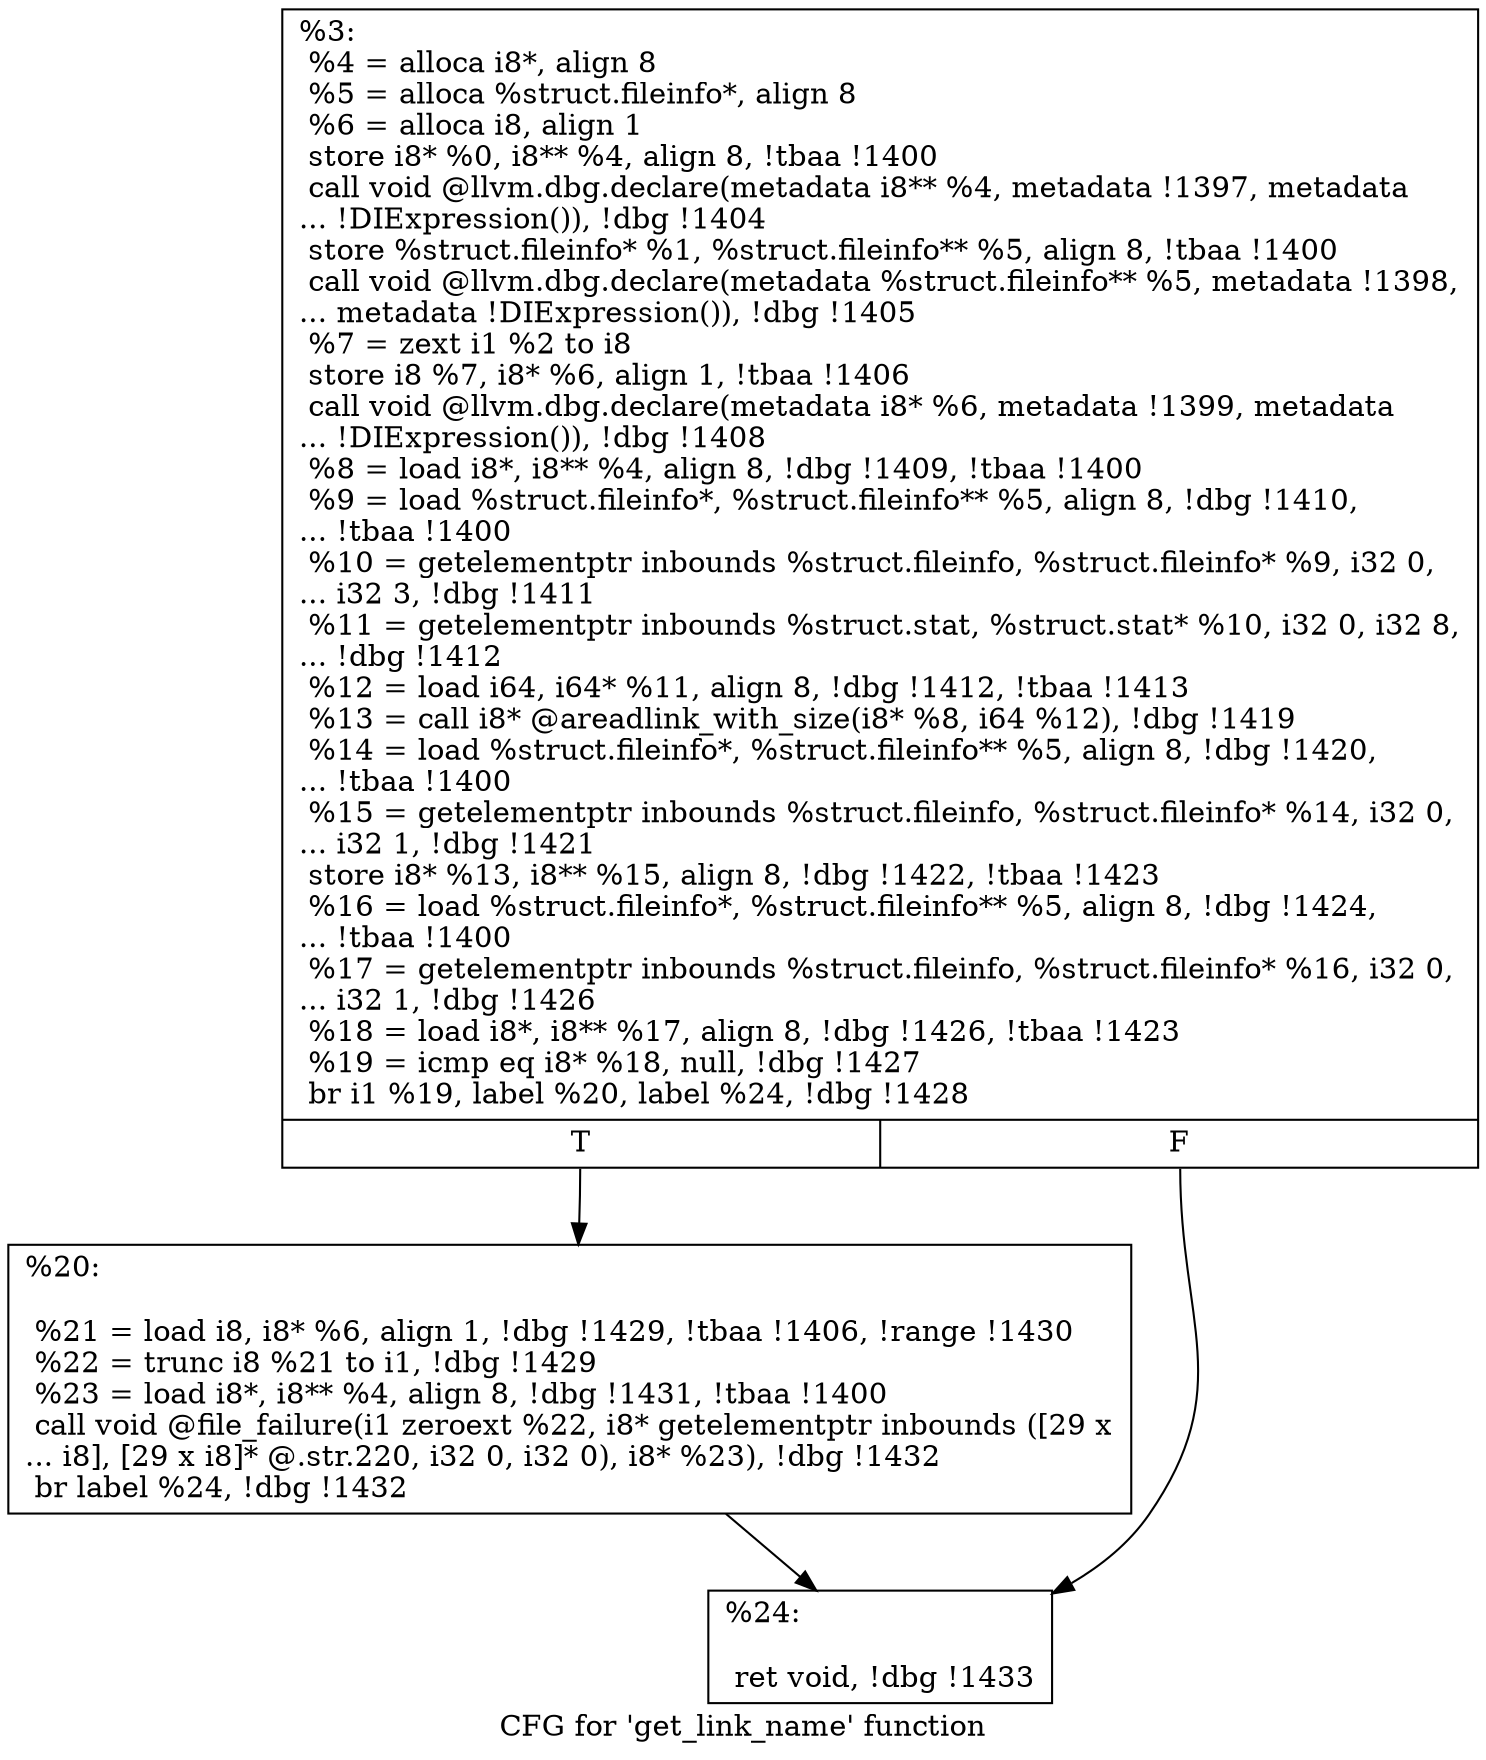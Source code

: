 digraph "CFG for 'get_link_name' function" {
	label="CFG for 'get_link_name' function";

	Node0x22e9ba0 [shape=record,label="{%3:\l  %4 = alloca i8*, align 8\l  %5 = alloca %struct.fileinfo*, align 8\l  %6 = alloca i8, align 1\l  store i8* %0, i8** %4, align 8, !tbaa !1400\l  call void @llvm.dbg.declare(metadata i8** %4, metadata !1397, metadata\l... !DIExpression()), !dbg !1404\l  store %struct.fileinfo* %1, %struct.fileinfo** %5, align 8, !tbaa !1400\l  call void @llvm.dbg.declare(metadata %struct.fileinfo** %5, metadata !1398,\l... metadata !DIExpression()), !dbg !1405\l  %7 = zext i1 %2 to i8\l  store i8 %7, i8* %6, align 1, !tbaa !1406\l  call void @llvm.dbg.declare(metadata i8* %6, metadata !1399, metadata\l... !DIExpression()), !dbg !1408\l  %8 = load i8*, i8** %4, align 8, !dbg !1409, !tbaa !1400\l  %9 = load %struct.fileinfo*, %struct.fileinfo** %5, align 8, !dbg !1410,\l... !tbaa !1400\l  %10 = getelementptr inbounds %struct.fileinfo, %struct.fileinfo* %9, i32 0,\l... i32 3, !dbg !1411\l  %11 = getelementptr inbounds %struct.stat, %struct.stat* %10, i32 0, i32 8,\l... !dbg !1412\l  %12 = load i64, i64* %11, align 8, !dbg !1412, !tbaa !1413\l  %13 = call i8* @areadlink_with_size(i8* %8, i64 %12), !dbg !1419\l  %14 = load %struct.fileinfo*, %struct.fileinfo** %5, align 8, !dbg !1420,\l... !tbaa !1400\l  %15 = getelementptr inbounds %struct.fileinfo, %struct.fileinfo* %14, i32 0,\l... i32 1, !dbg !1421\l  store i8* %13, i8** %15, align 8, !dbg !1422, !tbaa !1423\l  %16 = load %struct.fileinfo*, %struct.fileinfo** %5, align 8, !dbg !1424,\l... !tbaa !1400\l  %17 = getelementptr inbounds %struct.fileinfo, %struct.fileinfo* %16, i32 0,\l... i32 1, !dbg !1426\l  %18 = load i8*, i8** %17, align 8, !dbg !1426, !tbaa !1423\l  %19 = icmp eq i8* %18, null, !dbg !1427\l  br i1 %19, label %20, label %24, !dbg !1428\l|{<s0>T|<s1>F}}"];
	Node0x22e9ba0:s0 -> Node0x22ebd80;
	Node0x22e9ba0:s1 -> Node0x22ebdd0;
	Node0x22ebd80 [shape=record,label="{%20:\l\l  %21 = load i8, i8* %6, align 1, !dbg !1429, !tbaa !1406, !range !1430\l  %22 = trunc i8 %21 to i1, !dbg !1429\l  %23 = load i8*, i8** %4, align 8, !dbg !1431, !tbaa !1400\l  call void @file_failure(i1 zeroext %22, i8* getelementptr inbounds ([29 x\l... i8], [29 x i8]* @.str.220, i32 0, i32 0), i8* %23), !dbg !1432\l  br label %24, !dbg !1432\l}"];
	Node0x22ebd80 -> Node0x22ebdd0;
	Node0x22ebdd0 [shape=record,label="{%24:\l\l  ret void, !dbg !1433\l}"];
}
